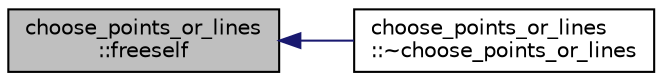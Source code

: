 digraph "choose_points_or_lines::freeself"
{
  edge [fontname="Helvetica",fontsize="10",labelfontname="Helvetica",labelfontsize="10"];
  node [fontname="Helvetica",fontsize="10",shape=record];
  rankdir="LR";
  Node1883 [label="choose_points_or_lines\l::freeself",height=0.2,width=0.4,color="black", fillcolor="grey75", style="filled", fontcolor="black"];
  Node1883 -> Node1884 [dir="back",color="midnightblue",fontsize="10",style="solid",fontname="Helvetica"];
  Node1884 [label="choose_points_or_lines\l::~choose_points_or_lines",height=0.2,width=0.4,color="black", fillcolor="white", style="filled",URL="$d6/d75/classchoose__points__or__lines.html#a4065c741379ae9de19c1fb9c593a0404"];
}
